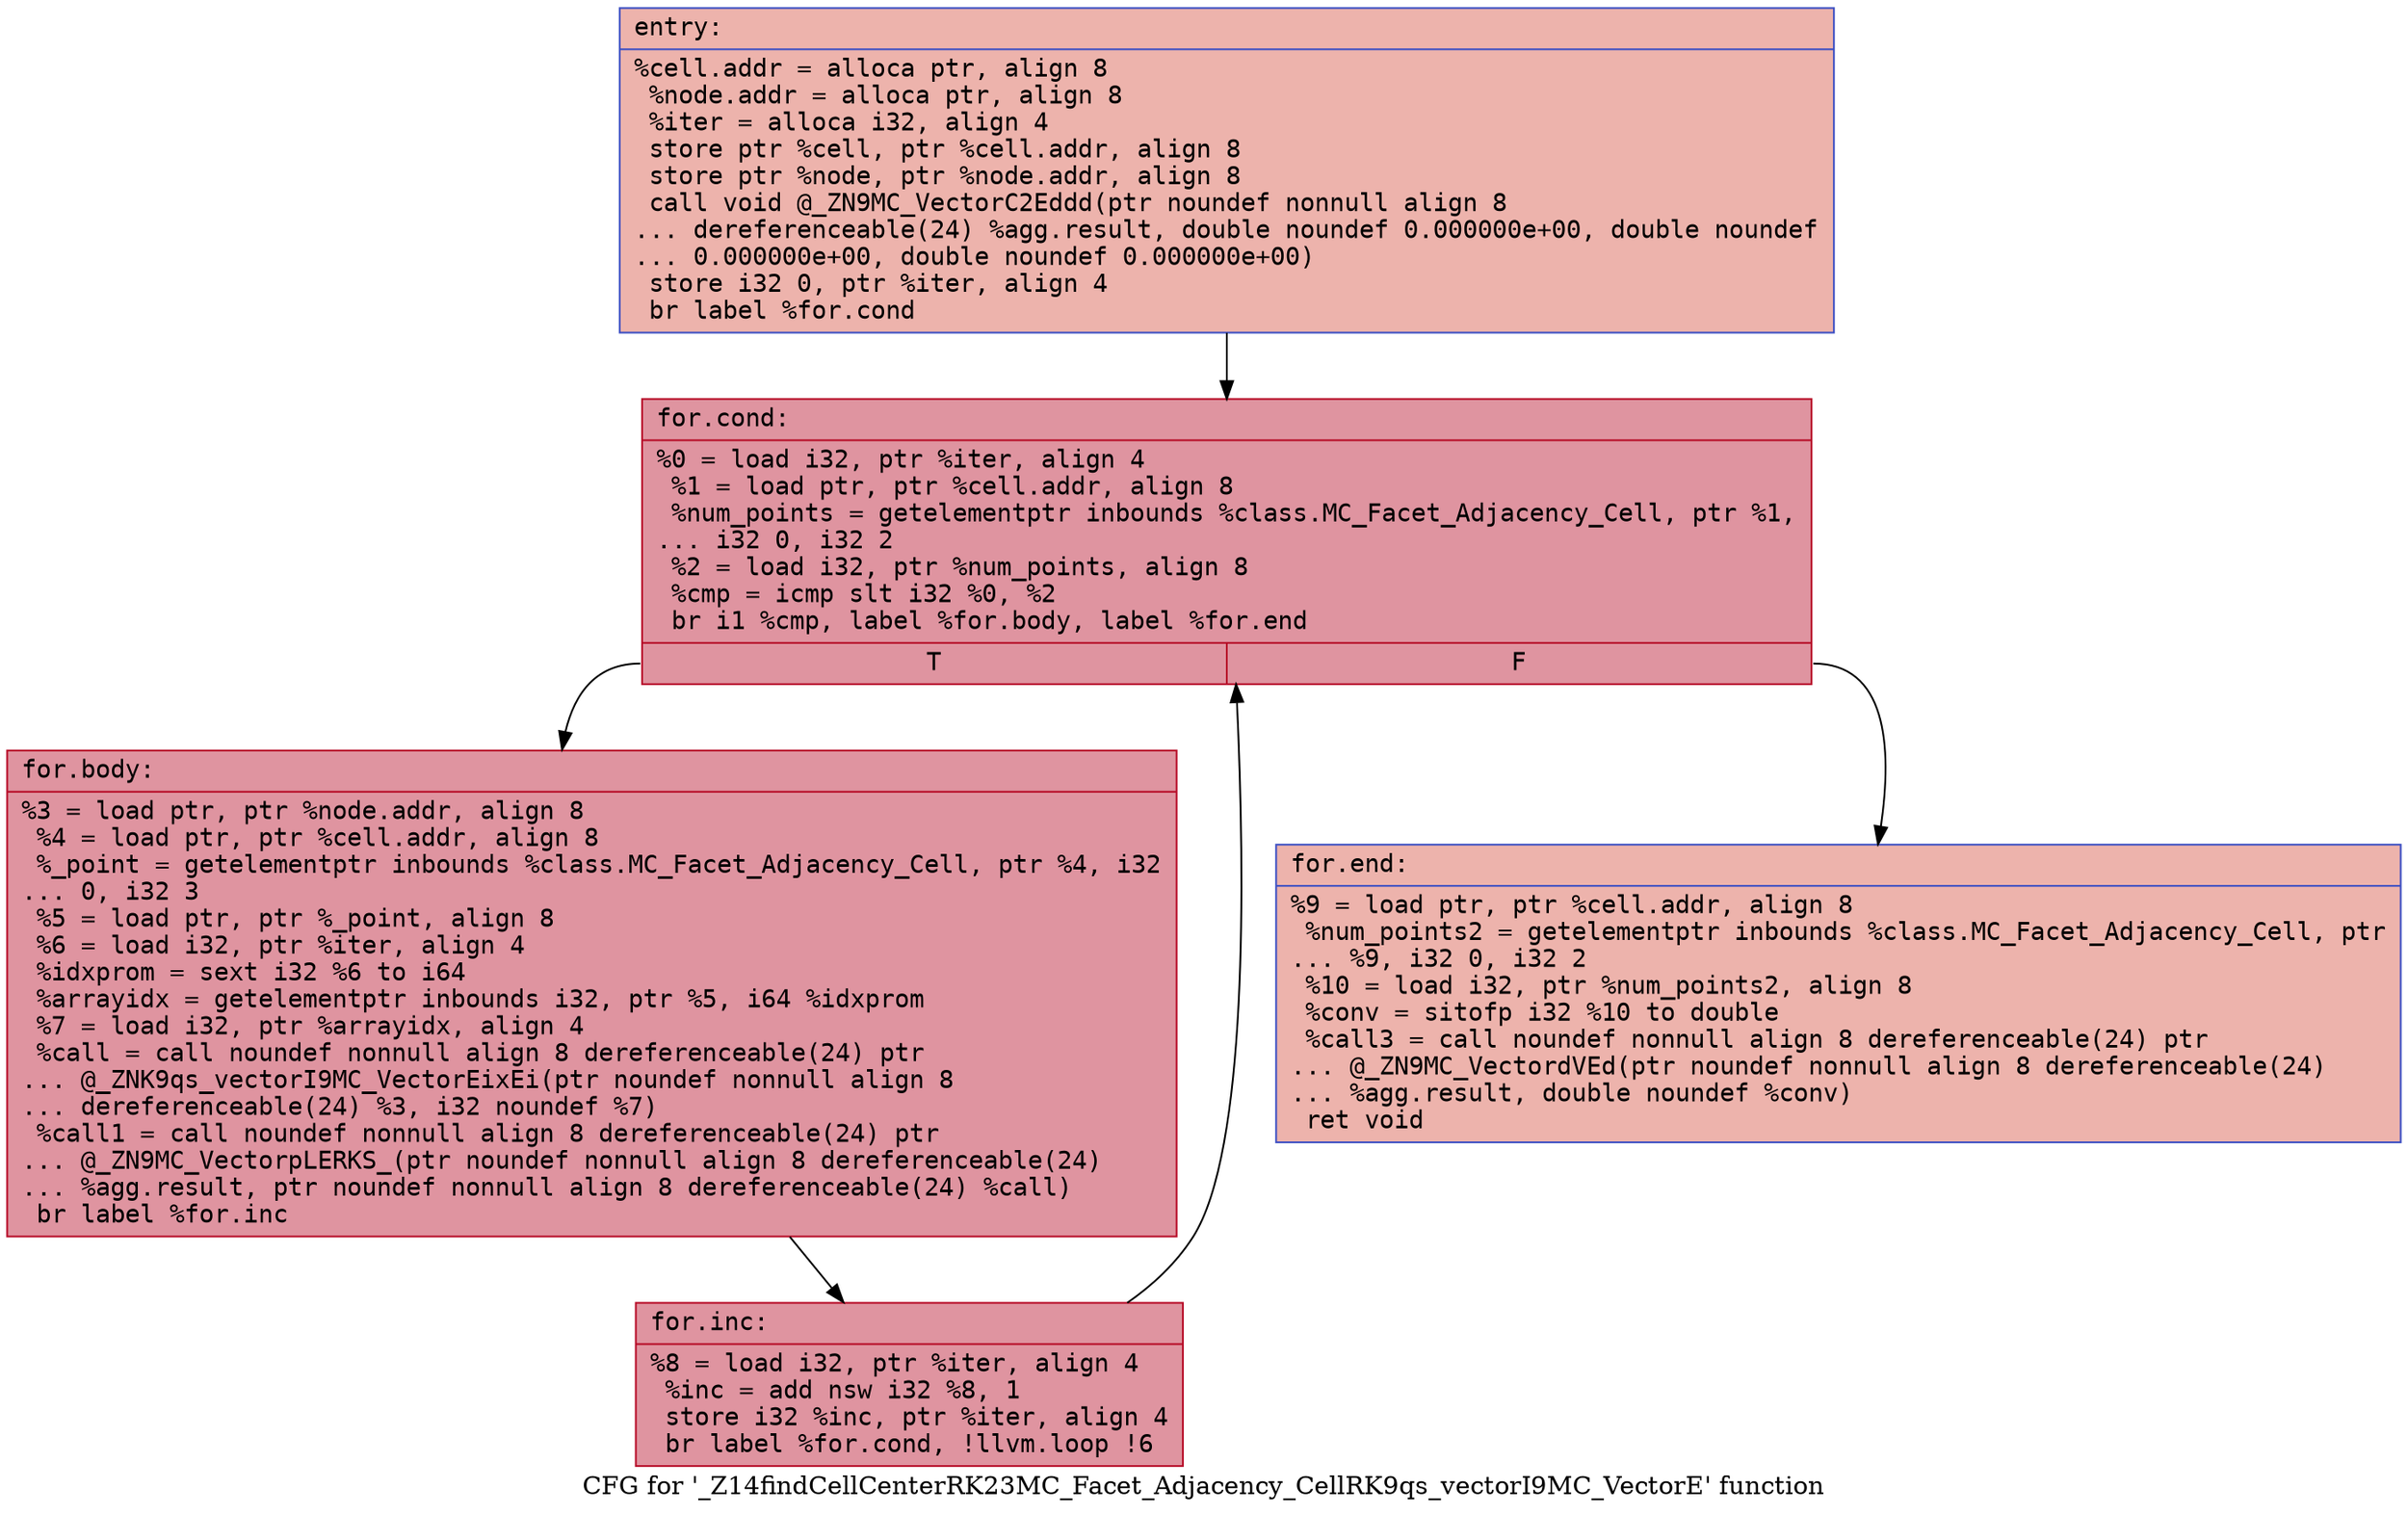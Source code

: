 digraph "CFG for '_Z14findCellCenterRK23MC_Facet_Adjacency_CellRK9qs_vectorI9MC_VectorE' function" {
	label="CFG for '_Z14findCellCenterRK23MC_Facet_Adjacency_CellRK9qs_vectorI9MC_VectorE' function";

	Node0x55dfe4b65c00 [shape=record,color="#3d50c3ff", style=filled, fillcolor="#d6524470" fontname="Courier",label="{entry:\l|  %cell.addr = alloca ptr, align 8\l  %node.addr = alloca ptr, align 8\l  %iter = alloca i32, align 4\l  store ptr %cell, ptr %cell.addr, align 8\l  store ptr %node, ptr %node.addr, align 8\l  call void @_ZN9MC_VectorC2Eddd(ptr noundef nonnull align 8\l... dereferenceable(24) %agg.result, double noundef 0.000000e+00, double noundef\l... 0.000000e+00, double noundef 0.000000e+00)\l  store i32 0, ptr %iter, align 4\l  br label %for.cond\l}"];
	Node0x55dfe4b65c00 -> Node0x55dfe4b66610[tooltip="entry -> for.cond\nProbability 100.00%" ];
	Node0x55dfe4b66610 [shape=record,color="#b70d28ff", style=filled, fillcolor="#b70d2870" fontname="Courier",label="{for.cond:\l|  %0 = load i32, ptr %iter, align 4\l  %1 = load ptr, ptr %cell.addr, align 8\l  %num_points = getelementptr inbounds %class.MC_Facet_Adjacency_Cell, ptr %1,\l... i32 0, i32 2\l  %2 = load i32, ptr %num_points, align 8\l  %cmp = icmp slt i32 %0, %2\l  br i1 %cmp, label %for.body, label %for.end\l|{<s0>T|<s1>F}}"];
	Node0x55dfe4b66610:s0 -> Node0x55dfe4b66a00[tooltip="for.cond -> for.body\nProbability 96.88%" ];
	Node0x55dfe4b66610:s1 -> Node0x55dfe4b66a80[tooltip="for.cond -> for.end\nProbability 3.12%" ];
	Node0x55dfe4b66a00 [shape=record,color="#b70d28ff", style=filled, fillcolor="#b70d2870" fontname="Courier",label="{for.body:\l|  %3 = load ptr, ptr %node.addr, align 8\l  %4 = load ptr, ptr %cell.addr, align 8\l  %_point = getelementptr inbounds %class.MC_Facet_Adjacency_Cell, ptr %4, i32\l... 0, i32 3\l  %5 = load ptr, ptr %_point, align 8\l  %6 = load i32, ptr %iter, align 4\l  %idxprom = sext i32 %6 to i64\l  %arrayidx = getelementptr inbounds i32, ptr %5, i64 %idxprom\l  %7 = load i32, ptr %arrayidx, align 4\l  %call = call noundef nonnull align 8 dereferenceable(24) ptr\l... @_ZNK9qs_vectorI9MC_VectorEixEi(ptr noundef nonnull align 8\l... dereferenceable(24) %3, i32 noundef %7)\l  %call1 = call noundef nonnull align 8 dereferenceable(24) ptr\l... @_ZN9MC_VectorpLERKS_(ptr noundef nonnull align 8 dereferenceable(24)\l... %agg.result, ptr noundef nonnull align 8 dereferenceable(24) %call)\l  br label %for.inc\l}"];
	Node0x55dfe4b66a00 -> Node0x55dfe4b676a0[tooltip="for.body -> for.inc\nProbability 100.00%" ];
	Node0x55dfe4b676a0 [shape=record,color="#b70d28ff", style=filled, fillcolor="#b70d2870" fontname="Courier",label="{for.inc:\l|  %8 = load i32, ptr %iter, align 4\l  %inc = add nsw i32 %8, 1\l  store i32 %inc, ptr %iter, align 4\l  br label %for.cond, !llvm.loop !6\l}"];
	Node0x55dfe4b676a0 -> Node0x55dfe4b66610[tooltip="for.inc -> for.cond\nProbability 100.00%" ];
	Node0x55dfe4b66a80 [shape=record,color="#3d50c3ff", style=filled, fillcolor="#d6524470" fontname="Courier",label="{for.end:\l|  %9 = load ptr, ptr %cell.addr, align 8\l  %num_points2 = getelementptr inbounds %class.MC_Facet_Adjacency_Cell, ptr\l... %9, i32 0, i32 2\l  %10 = load i32, ptr %num_points2, align 8\l  %conv = sitofp i32 %10 to double\l  %call3 = call noundef nonnull align 8 dereferenceable(24) ptr\l... @_ZN9MC_VectordVEd(ptr noundef nonnull align 8 dereferenceable(24)\l... %agg.result, double noundef %conv)\l  ret void\l}"];
}
